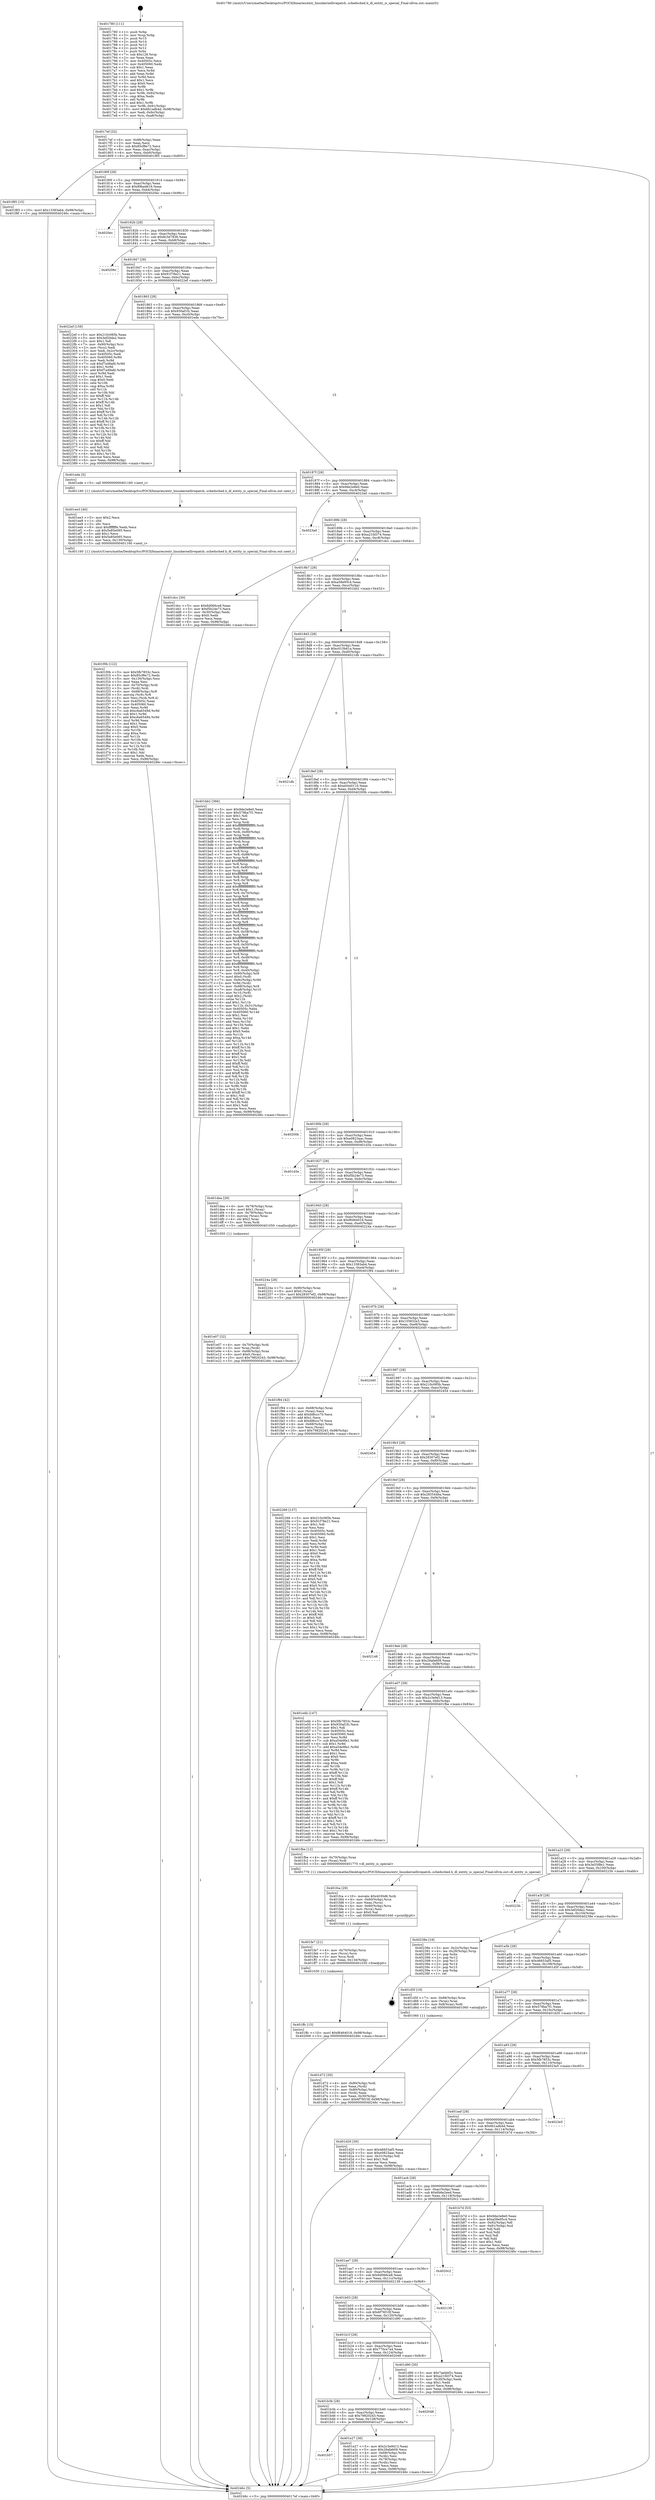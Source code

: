 digraph "0x401780" {
  label = "0x401780 (/mnt/c/Users/mathe/Desktop/tcc/POCII/binaries/extr_linuxkernellivepatch..schedsched.h_dl_entity_is_special_Final-ollvm.out::main(0))"
  labelloc = "t"
  node[shape=record]

  Entry [label="",width=0.3,height=0.3,shape=circle,fillcolor=black,style=filled]
  "0x4017ef" [label="{
     0x4017ef [32]\l
     | [instrs]\l
     &nbsp;&nbsp;0x4017ef \<+6\>: mov -0x98(%rbp),%eax\l
     &nbsp;&nbsp;0x4017f5 \<+2\>: mov %eax,%ecx\l
     &nbsp;&nbsp;0x4017f7 \<+6\>: sub $0x85cf8e72,%ecx\l
     &nbsp;&nbsp;0x4017fd \<+6\>: mov %eax,-0xac(%rbp)\l
     &nbsp;&nbsp;0x401803 \<+6\>: mov %ecx,-0xb0(%rbp)\l
     &nbsp;&nbsp;0x401809 \<+6\>: je 0000000000401f85 \<main+0x805\>\l
  }"]
  "0x401f85" [label="{
     0x401f85 [15]\l
     | [instrs]\l
     &nbsp;&nbsp;0x401f85 \<+10\>: movl $0x13383ab4,-0x98(%rbp)\l
     &nbsp;&nbsp;0x401f8f \<+5\>: jmp 000000000040246c \<main+0xcec\>\l
  }"]
  "0x40180f" [label="{
     0x40180f [28]\l
     | [instrs]\l
     &nbsp;&nbsp;0x40180f \<+5\>: jmp 0000000000401814 \<main+0x94\>\l
     &nbsp;&nbsp;0x401814 \<+6\>: mov -0xac(%rbp),%eax\l
     &nbsp;&nbsp;0x40181a \<+5\>: sub $0x89ba4616,%eax\l
     &nbsp;&nbsp;0x40181f \<+6\>: mov %eax,-0xb4(%rbp)\l
     &nbsp;&nbsp;0x401825 \<+6\>: je 00000000004020ec \<main+0x96c\>\l
  }"]
  Exit [label="",width=0.3,height=0.3,shape=circle,fillcolor=black,style=filled,peripheries=2]
  "0x4020ec" [label="{
     0x4020ec\l
  }", style=dashed]
  "0x40182b" [label="{
     0x40182b [28]\l
     | [instrs]\l
     &nbsp;&nbsp;0x40182b \<+5\>: jmp 0000000000401830 \<main+0xb0\>\l
     &nbsp;&nbsp;0x401830 \<+6\>: mov -0xac(%rbp),%eax\l
     &nbsp;&nbsp;0x401836 \<+5\>: sub $0x8c3d7836,%eax\l
     &nbsp;&nbsp;0x40183b \<+6\>: mov %eax,-0xb8(%rbp)\l
     &nbsp;&nbsp;0x401841 \<+6\>: je 000000000040206c \<main+0x8ec\>\l
  }"]
  "0x401ffc" [label="{
     0x401ffc [15]\l
     | [instrs]\l
     &nbsp;&nbsp;0x401ffc \<+10\>: movl $0xf6464018,-0x98(%rbp)\l
     &nbsp;&nbsp;0x402006 \<+5\>: jmp 000000000040246c \<main+0xcec\>\l
  }"]
  "0x40206c" [label="{
     0x40206c\l
  }", style=dashed]
  "0x401847" [label="{
     0x401847 [28]\l
     | [instrs]\l
     &nbsp;&nbsp;0x401847 \<+5\>: jmp 000000000040184c \<main+0xcc\>\l
     &nbsp;&nbsp;0x40184c \<+6\>: mov -0xac(%rbp),%eax\l
     &nbsp;&nbsp;0x401852 \<+5\>: sub $0x91f78e21,%eax\l
     &nbsp;&nbsp;0x401857 \<+6\>: mov %eax,-0xbc(%rbp)\l
     &nbsp;&nbsp;0x40185d \<+6\>: je 00000000004022ef \<main+0xb6f\>\l
  }"]
  "0x401fe7" [label="{
     0x401fe7 [21]\l
     | [instrs]\l
     &nbsp;&nbsp;0x401fe7 \<+4\>: mov -0x70(%rbp),%rcx\l
     &nbsp;&nbsp;0x401feb \<+3\>: mov (%rcx),%rcx\l
     &nbsp;&nbsp;0x401fee \<+3\>: mov %rcx,%rdi\l
     &nbsp;&nbsp;0x401ff1 \<+6\>: mov %eax,-0x134(%rbp)\l
     &nbsp;&nbsp;0x401ff7 \<+5\>: call 0000000000401030 \<free@plt\>\l
     | [calls]\l
     &nbsp;&nbsp;0x401030 \{1\} (unknown)\l
  }"]
  "0x4022ef" [label="{
     0x4022ef [159]\l
     | [instrs]\l
     &nbsp;&nbsp;0x4022ef \<+5\>: mov $0x210c085b,%eax\l
     &nbsp;&nbsp;0x4022f4 \<+5\>: mov $0x3ef20da2,%ecx\l
     &nbsp;&nbsp;0x4022f9 \<+2\>: mov $0x1,%dl\l
     &nbsp;&nbsp;0x4022fb \<+7\>: mov -0x90(%rbp),%rsi\l
     &nbsp;&nbsp;0x402302 \<+2\>: mov (%rsi),%edi\l
     &nbsp;&nbsp;0x402304 \<+3\>: mov %edi,-0x2c(%rbp)\l
     &nbsp;&nbsp;0x402307 \<+7\>: mov 0x40505c,%edi\l
     &nbsp;&nbsp;0x40230e \<+8\>: mov 0x405060,%r8d\l
     &nbsp;&nbsp;0x402316 \<+3\>: mov %edi,%r9d\l
     &nbsp;&nbsp;0x402319 \<+7\>: sub $0xf7a48afd,%r9d\l
     &nbsp;&nbsp;0x402320 \<+4\>: sub $0x1,%r9d\l
     &nbsp;&nbsp;0x402324 \<+7\>: add $0xf7a48afd,%r9d\l
     &nbsp;&nbsp;0x40232b \<+4\>: imul %r9d,%edi\l
     &nbsp;&nbsp;0x40232f \<+3\>: and $0x1,%edi\l
     &nbsp;&nbsp;0x402332 \<+3\>: cmp $0x0,%edi\l
     &nbsp;&nbsp;0x402335 \<+4\>: sete %r10b\l
     &nbsp;&nbsp;0x402339 \<+4\>: cmp $0xa,%r8d\l
     &nbsp;&nbsp;0x40233d \<+4\>: setl %r11b\l
     &nbsp;&nbsp;0x402341 \<+3\>: mov %r10b,%bl\l
     &nbsp;&nbsp;0x402344 \<+3\>: xor $0xff,%bl\l
     &nbsp;&nbsp;0x402347 \<+3\>: mov %r11b,%r14b\l
     &nbsp;&nbsp;0x40234a \<+4\>: xor $0xff,%r14b\l
     &nbsp;&nbsp;0x40234e \<+3\>: xor $0x1,%dl\l
     &nbsp;&nbsp;0x402351 \<+3\>: mov %bl,%r15b\l
     &nbsp;&nbsp;0x402354 \<+4\>: and $0xff,%r15b\l
     &nbsp;&nbsp;0x402358 \<+3\>: and %dl,%r10b\l
     &nbsp;&nbsp;0x40235b \<+3\>: mov %r14b,%r12b\l
     &nbsp;&nbsp;0x40235e \<+4\>: and $0xff,%r12b\l
     &nbsp;&nbsp;0x402362 \<+3\>: and %dl,%r11b\l
     &nbsp;&nbsp;0x402365 \<+3\>: or %r10b,%r15b\l
     &nbsp;&nbsp;0x402368 \<+3\>: or %r11b,%r12b\l
     &nbsp;&nbsp;0x40236b \<+3\>: xor %r12b,%r15b\l
     &nbsp;&nbsp;0x40236e \<+3\>: or %r14b,%bl\l
     &nbsp;&nbsp;0x402371 \<+3\>: xor $0xff,%bl\l
     &nbsp;&nbsp;0x402374 \<+3\>: or $0x1,%dl\l
     &nbsp;&nbsp;0x402377 \<+2\>: and %dl,%bl\l
     &nbsp;&nbsp;0x402379 \<+3\>: or %bl,%r15b\l
     &nbsp;&nbsp;0x40237c \<+4\>: test $0x1,%r15b\l
     &nbsp;&nbsp;0x402380 \<+3\>: cmovne %ecx,%eax\l
     &nbsp;&nbsp;0x402383 \<+6\>: mov %eax,-0x98(%rbp)\l
     &nbsp;&nbsp;0x402389 \<+5\>: jmp 000000000040246c \<main+0xcec\>\l
  }"]
  "0x401863" [label="{
     0x401863 [28]\l
     | [instrs]\l
     &nbsp;&nbsp;0x401863 \<+5\>: jmp 0000000000401868 \<main+0xe8\>\l
     &nbsp;&nbsp;0x401868 \<+6\>: mov -0xac(%rbp),%eax\l
     &nbsp;&nbsp;0x40186e \<+5\>: sub $0x930af1fc,%eax\l
     &nbsp;&nbsp;0x401873 \<+6\>: mov %eax,-0xc0(%rbp)\l
     &nbsp;&nbsp;0x401879 \<+6\>: je 0000000000401ede \<main+0x75e\>\l
  }"]
  "0x401fca" [label="{
     0x401fca [29]\l
     | [instrs]\l
     &nbsp;&nbsp;0x401fca \<+10\>: movabs $0x4030d6,%rdi\l
     &nbsp;&nbsp;0x401fd4 \<+4\>: mov -0x60(%rbp),%rcx\l
     &nbsp;&nbsp;0x401fd8 \<+2\>: mov %eax,(%rcx)\l
     &nbsp;&nbsp;0x401fda \<+4\>: mov -0x60(%rbp),%rcx\l
     &nbsp;&nbsp;0x401fde \<+2\>: mov (%rcx),%esi\l
     &nbsp;&nbsp;0x401fe0 \<+2\>: mov $0x0,%al\l
     &nbsp;&nbsp;0x401fe2 \<+5\>: call 0000000000401040 \<printf@plt\>\l
     | [calls]\l
     &nbsp;&nbsp;0x401040 \{1\} (unknown)\l
  }"]
  "0x401ede" [label="{
     0x401ede [5]\l
     | [instrs]\l
     &nbsp;&nbsp;0x401ede \<+5\>: call 0000000000401160 \<next_i\>\l
     | [calls]\l
     &nbsp;&nbsp;0x401160 \{1\} (/mnt/c/Users/mathe/Desktop/tcc/POCII/binaries/extr_linuxkernellivepatch..schedsched.h_dl_entity_is_special_Final-ollvm.out::next_i)\l
  }"]
  "0x40187f" [label="{
     0x40187f [28]\l
     | [instrs]\l
     &nbsp;&nbsp;0x40187f \<+5\>: jmp 0000000000401884 \<main+0x104\>\l
     &nbsp;&nbsp;0x401884 \<+6\>: mov -0xac(%rbp),%eax\l
     &nbsp;&nbsp;0x40188a \<+5\>: sub $0x9de2e8e0,%eax\l
     &nbsp;&nbsp;0x40188f \<+6\>: mov %eax,-0xc4(%rbp)\l
     &nbsp;&nbsp;0x401895 \<+6\>: je 00000000004023a0 \<main+0xc20\>\l
  }"]
  "0x401f0b" [label="{
     0x401f0b [122]\l
     | [instrs]\l
     &nbsp;&nbsp;0x401f0b \<+5\>: mov $0x5fb7853c,%ecx\l
     &nbsp;&nbsp;0x401f10 \<+5\>: mov $0x85cf8e72,%edx\l
     &nbsp;&nbsp;0x401f15 \<+6\>: mov -0x130(%rbp),%esi\l
     &nbsp;&nbsp;0x401f1b \<+3\>: imul %eax,%esi\l
     &nbsp;&nbsp;0x401f1e \<+4\>: mov -0x70(%rbp),%rdi\l
     &nbsp;&nbsp;0x401f22 \<+3\>: mov (%rdi),%rdi\l
     &nbsp;&nbsp;0x401f25 \<+4\>: mov -0x68(%rbp),%r8\l
     &nbsp;&nbsp;0x401f29 \<+3\>: movslq (%r8),%r8\l
     &nbsp;&nbsp;0x401f2c \<+4\>: mov %esi,(%rdi,%r8,4)\l
     &nbsp;&nbsp;0x401f30 \<+7\>: mov 0x40505c,%eax\l
     &nbsp;&nbsp;0x401f37 \<+7\>: mov 0x405060,%esi\l
     &nbsp;&nbsp;0x401f3e \<+3\>: mov %eax,%r9d\l
     &nbsp;&nbsp;0x401f41 \<+7\>: sub $0xc6a6549d,%r9d\l
     &nbsp;&nbsp;0x401f48 \<+4\>: sub $0x1,%r9d\l
     &nbsp;&nbsp;0x401f4c \<+7\>: add $0xc6a6549d,%r9d\l
     &nbsp;&nbsp;0x401f53 \<+4\>: imul %r9d,%eax\l
     &nbsp;&nbsp;0x401f57 \<+3\>: and $0x1,%eax\l
     &nbsp;&nbsp;0x401f5a \<+3\>: cmp $0x0,%eax\l
     &nbsp;&nbsp;0x401f5d \<+4\>: sete %r10b\l
     &nbsp;&nbsp;0x401f61 \<+3\>: cmp $0xa,%esi\l
     &nbsp;&nbsp;0x401f64 \<+4\>: setl %r11b\l
     &nbsp;&nbsp;0x401f68 \<+3\>: mov %r10b,%bl\l
     &nbsp;&nbsp;0x401f6b \<+3\>: and %r11b,%bl\l
     &nbsp;&nbsp;0x401f6e \<+3\>: xor %r11b,%r10b\l
     &nbsp;&nbsp;0x401f71 \<+3\>: or %r10b,%bl\l
     &nbsp;&nbsp;0x401f74 \<+3\>: test $0x1,%bl\l
     &nbsp;&nbsp;0x401f77 \<+3\>: cmovne %edx,%ecx\l
     &nbsp;&nbsp;0x401f7a \<+6\>: mov %ecx,-0x98(%rbp)\l
     &nbsp;&nbsp;0x401f80 \<+5\>: jmp 000000000040246c \<main+0xcec\>\l
  }"]
  "0x4023a0" [label="{
     0x4023a0\l
  }", style=dashed]
  "0x40189b" [label="{
     0x40189b [28]\l
     | [instrs]\l
     &nbsp;&nbsp;0x40189b \<+5\>: jmp 00000000004018a0 \<main+0x120\>\l
     &nbsp;&nbsp;0x4018a0 \<+6\>: mov -0xac(%rbp),%eax\l
     &nbsp;&nbsp;0x4018a6 \<+5\>: sub $0xa21fd374,%eax\l
     &nbsp;&nbsp;0x4018ab \<+6\>: mov %eax,-0xc8(%rbp)\l
     &nbsp;&nbsp;0x4018b1 \<+6\>: je 0000000000401dcc \<main+0x64c\>\l
  }"]
  "0x401ee3" [label="{
     0x401ee3 [40]\l
     | [instrs]\l
     &nbsp;&nbsp;0x401ee3 \<+5\>: mov $0x2,%ecx\l
     &nbsp;&nbsp;0x401ee8 \<+1\>: cltd\l
     &nbsp;&nbsp;0x401ee9 \<+2\>: idiv %ecx\l
     &nbsp;&nbsp;0x401eeb \<+6\>: imul $0xfffffffe,%edx,%ecx\l
     &nbsp;&nbsp;0x401ef1 \<+6\>: sub $0x5e85e095,%ecx\l
     &nbsp;&nbsp;0x401ef7 \<+3\>: add $0x1,%ecx\l
     &nbsp;&nbsp;0x401efa \<+6\>: add $0x5e85e095,%ecx\l
     &nbsp;&nbsp;0x401f00 \<+6\>: mov %ecx,-0x130(%rbp)\l
     &nbsp;&nbsp;0x401f06 \<+5\>: call 0000000000401160 \<next_i\>\l
     | [calls]\l
     &nbsp;&nbsp;0x401160 \{1\} (/mnt/c/Users/mathe/Desktop/tcc/POCII/binaries/extr_linuxkernellivepatch..schedsched.h_dl_entity_is_special_Final-ollvm.out::next_i)\l
  }"]
  "0x401dcc" [label="{
     0x401dcc [30]\l
     | [instrs]\l
     &nbsp;&nbsp;0x401dcc \<+5\>: mov $0x6d066ce8,%eax\l
     &nbsp;&nbsp;0x401dd1 \<+5\>: mov $0xf5b24e73,%ecx\l
     &nbsp;&nbsp;0x401dd6 \<+3\>: mov -0x30(%rbp),%edx\l
     &nbsp;&nbsp;0x401dd9 \<+3\>: cmp $0x0,%edx\l
     &nbsp;&nbsp;0x401ddc \<+3\>: cmove %ecx,%eax\l
     &nbsp;&nbsp;0x401ddf \<+6\>: mov %eax,-0x98(%rbp)\l
     &nbsp;&nbsp;0x401de5 \<+5\>: jmp 000000000040246c \<main+0xcec\>\l
  }"]
  "0x4018b7" [label="{
     0x4018b7 [28]\l
     | [instrs]\l
     &nbsp;&nbsp;0x4018b7 \<+5\>: jmp 00000000004018bc \<main+0x13c\>\l
     &nbsp;&nbsp;0x4018bc \<+6\>: mov -0xac(%rbp),%eax\l
     &nbsp;&nbsp;0x4018c2 \<+5\>: sub $0xa58e95c4,%eax\l
     &nbsp;&nbsp;0x4018c7 \<+6\>: mov %eax,-0xcc(%rbp)\l
     &nbsp;&nbsp;0x4018cd \<+6\>: je 0000000000401bb2 \<main+0x432\>\l
  }"]
  "0x401b57" [label="{
     0x401b57\l
  }", style=dashed]
  "0x401bb2" [label="{
     0x401bb2 [366]\l
     | [instrs]\l
     &nbsp;&nbsp;0x401bb2 \<+5\>: mov $0x9de2e8e0,%eax\l
     &nbsp;&nbsp;0x401bb7 \<+5\>: mov $0x578ba7f1,%ecx\l
     &nbsp;&nbsp;0x401bbc \<+2\>: mov $0x1,%dl\l
     &nbsp;&nbsp;0x401bbe \<+2\>: xor %esi,%esi\l
     &nbsp;&nbsp;0x401bc0 \<+3\>: mov %rsp,%rdi\l
     &nbsp;&nbsp;0x401bc3 \<+4\>: add $0xfffffffffffffff0,%rdi\l
     &nbsp;&nbsp;0x401bc7 \<+3\>: mov %rdi,%rsp\l
     &nbsp;&nbsp;0x401bca \<+7\>: mov %rdi,-0x90(%rbp)\l
     &nbsp;&nbsp;0x401bd1 \<+3\>: mov %rsp,%rdi\l
     &nbsp;&nbsp;0x401bd4 \<+4\>: add $0xfffffffffffffff0,%rdi\l
     &nbsp;&nbsp;0x401bd8 \<+3\>: mov %rdi,%rsp\l
     &nbsp;&nbsp;0x401bdb \<+3\>: mov %rsp,%r8\l
     &nbsp;&nbsp;0x401bde \<+4\>: add $0xfffffffffffffff0,%r8\l
     &nbsp;&nbsp;0x401be2 \<+3\>: mov %r8,%rsp\l
     &nbsp;&nbsp;0x401be5 \<+7\>: mov %r8,-0x88(%rbp)\l
     &nbsp;&nbsp;0x401bec \<+3\>: mov %rsp,%r8\l
     &nbsp;&nbsp;0x401bef \<+4\>: add $0xfffffffffffffff0,%r8\l
     &nbsp;&nbsp;0x401bf3 \<+3\>: mov %r8,%rsp\l
     &nbsp;&nbsp;0x401bf6 \<+4\>: mov %r8,-0x80(%rbp)\l
     &nbsp;&nbsp;0x401bfa \<+3\>: mov %rsp,%r8\l
     &nbsp;&nbsp;0x401bfd \<+4\>: add $0xfffffffffffffff0,%r8\l
     &nbsp;&nbsp;0x401c01 \<+3\>: mov %r8,%rsp\l
     &nbsp;&nbsp;0x401c04 \<+4\>: mov %r8,-0x78(%rbp)\l
     &nbsp;&nbsp;0x401c08 \<+3\>: mov %rsp,%r8\l
     &nbsp;&nbsp;0x401c0b \<+4\>: add $0xfffffffffffffff0,%r8\l
     &nbsp;&nbsp;0x401c0f \<+3\>: mov %r8,%rsp\l
     &nbsp;&nbsp;0x401c12 \<+4\>: mov %r8,-0x70(%rbp)\l
     &nbsp;&nbsp;0x401c16 \<+3\>: mov %rsp,%r8\l
     &nbsp;&nbsp;0x401c19 \<+4\>: add $0xfffffffffffffff0,%r8\l
     &nbsp;&nbsp;0x401c1d \<+3\>: mov %r8,%rsp\l
     &nbsp;&nbsp;0x401c20 \<+4\>: mov %r8,-0x68(%rbp)\l
     &nbsp;&nbsp;0x401c24 \<+3\>: mov %rsp,%r8\l
     &nbsp;&nbsp;0x401c27 \<+4\>: add $0xfffffffffffffff0,%r8\l
     &nbsp;&nbsp;0x401c2b \<+3\>: mov %r8,%rsp\l
     &nbsp;&nbsp;0x401c2e \<+4\>: mov %r8,-0x60(%rbp)\l
     &nbsp;&nbsp;0x401c32 \<+3\>: mov %rsp,%r8\l
     &nbsp;&nbsp;0x401c35 \<+4\>: add $0xfffffffffffffff0,%r8\l
     &nbsp;&nbsp;0x401c39 \<+3\>: mov %r8,%rsp\l
     &nbsp;&nbsp;0x401c3c \<+4\>: mov %r8,-0x58(%rbp)\l
     &nbsp;&nbsp;0x401c40 \<+3\>: mov %rsp,%r8\l
     &nbsp;&nbsp;0x401c43 \<+4\>: add $0xfffffffffffffff0,%r8\l
     &nbsp;&nbsp;0x401c47 \<+3\>: mov %r8,%rsp\l
     &nbsp;&nbsp;0x401c4a \<+4\>: mov %r8,-0x50(%rbp)\l
     &nbsp;&nbsp;0x401c4e \<+3\>: mov %rsp,%r8\l
     &nbsp;&nbsp;0x401c51 \<+4\>: add $0xfffffffffffffff0,%r8\l
     &nbsp;&nbsp;0x401c55 \<+3\>: mov %r8,%rsp\l
     &nbsp;&nbsp;0x401c58 \<+4\>: mov %r8,-0x48(%rbp)\l
     &nbsp;&nbsp;0x401c5c \<+3\>: mov %rsp,%r8\l
     &nbsp;&nbsp;0x401c5f \<+4\>: add $0xfffffffffffffff0,%r8\l
     &nbsp;&nbsp;0x401c63 \<+3\>: mov %r8,%rsp\l
     &nbsp;&nbsp;0x401c66 \<+4\>: mov %r8,-0x40(%rbp)\l
     &nbsp;&nbsp;0x401c6a \<+7\>: mov -0x90(%rbp),%r8\l
     &nbsp;&nbsp;0x401c71 \<+7\>: movl $0x0,(%r8)\l
     &nbsp;&nbsp;0x401c78 \<+7\>: mov -0x9c(%rbp),%r9d\l
     &nbsp;&nbsp;0x401c7f \<+3\>: mov %r9d,(%rdi)\l
     &nbsp;&nbsp;0x401c82 \<+7\>: mov -0x88(%rbp),%r8\l
     &nbsp;&nbsp;0x401c89 \<+7\>: mov -0xa8(%rbp),%r10\l
     &nbsp;&nbsp;0x401c90 \<+3\>: mov %r10,(%r8)\l
     &nbsp;&nbsp;0x401c93 \<+3\>: cmpl $0x2,(%rdi)\l
     &nbsp;&nbsp;0x401c96 \<+4\>: setne %r11b\l
     &nbsp;&nbsp;0x401c9a \<+4\>: and $0x1,%r11b\l
     &nbsp;&nbsp;0x401c9e \<+4\>: mov %r11b,-0x31(%rbp)\l
     &nbsp;&nbsp;0x401ca2 \<+7\>: mov 0x40505c,%ebx\l
     &nbsp;&nbsp;0x401ca9 \<+8\>: mov 0x405060,%r14d\l
     &nbsp;&nbsp;0x401cb1 \<+3\>: sub $0x1,%esi\l
     &nbsp;&nbsp;0x401cb4 \<+3\>: mov %ebx,%r15d\l
     &nbsp;&nbsp;0x401cb7 \<+3\>: add %esi,%r15d\l
     &nbsp;&nbsp;0x401cba \<+4\>: imul %r15d,%ebx\l
     &nbsp;&nbsp;0x401cbe \<+3\>: and $0x1,%ebx\l
     &nbsp;&nbsp;0x401cc1 \<+3\>: cmp $0x0,%ebx\l
     &nbsp;&nbsp;0x401cc4 \<+4\>: sete %r11b\l
     &nbsp;&nbsp;0x401cc8 \<+4\>: cmp $0xa,%r14d\l
     &nbsp;&nbsp;0x401ccc \<+4\>: setl %r12b\l
     &nbsp;&nbsp;0x401cd0 \<+3\>: mov %r11b,%r13b\l
     &nbsp;&nbsp;0x401cd3 \<+4\>: xor $0xff,%r13b\l
     &nbsp;&nbsp;0x401cd7 \<+3\>: mov %r12b,%sil\l
     &nbsp;&nbsp;0x401cda \<+4\>: xor $0xff,%sil\l
     &nbsp;&nbsp;0x401cde \<+3\>: xor $0x1,%dl\l
     &nbsp;&nbsp;0x401ce1 \<+3\>: mov %r13b,%dil\l
     &nbsp;&nbsp;0x401ce4 \<+4\>: and $0xff,%dil\l
     &nbsp;&nbsp;0x401ce8 \<+3\>: and %dl,%r11b\l
     &nbsp;&nbsp;0x401ceb \<+3\>: mov %sil,%r8b\l
     &nbsp;&nbsp;0x401cee \<+4\>: and $0xff,%r8b\l
     &nbsp;&nbsp;0x401cf2 \<+3\>: and %dl,%r12b\l
     &nbsp;&nbsp;0x401cf5 \<+3\>: or %r11b,%dil\l
     &nbsp;&nbsp;0x401cf8 \<+3\>: or %r12b,%r8b\l
     &nbsp;&nbsp;0x401cfb \<+3\>: xor %r8b,%dil\l
     &nbsp;&nbsp;0x401cfe \<+3\>: or %sil,%r13b\l
     &nbsp;&nbsp;0x401d01 \<+4\>: xor $0xff,%r13b\l
     &nbsp;&nbsp;0x401d05 \<+3\>: or $0x1,%dl\l
     &nbsp;&nbsp;0x401d08 \<+3\>: and %dl,%r13b\l
     &nbsp;&nbsp;0x401d0b \<+3\>: or %r13b,%dil\l
     &nbsp;&nbsp;0x401d0e \<+4\>: test $0x1,%dil\l
     &nbsp;&nbsp;0x401d12 \<+3\>: cmovne %ecx,%eax\l
     &nbsp;&nbsp;0x401d15 \<+6\>: mov %eax,-0x98(%rbp)\l
     &nbsp;&nbsp;0x401d1b \<+5\>: jmp 000000000040246c \<main+0xcec\>\l
  }"]
  "0x4018d3" [label="{
     0x4018d3 [28]\l
     | [instrs]\l
     &nbsp;&nbsp;0x4018d3 \<+5\>: jmp 00000000004018d8 \<main+0x158\>\l
     &nbsp;&nbsp;0x4018d8 \<+6\>: mov -0xac(%rbp),%eax\l
     &nbsp;&nbsp;0x4018de \<+5\>: sub $0xc015b61a,%eax\l
     &nbsp;&nbsp;0x4018e3 \<+6\>: mov %eax,-0xd0(%rbp)\l
     &nbsp;&nbsp;0x4018e9 \<+6\>: je 00000000004021db \<main+0xa5b\>\l
  }"]
  "0x401e27" [label="{
     0x401e27 [36]\l
     | [instrs]\l
     &nbsp;&nbsp;0x401e27 \<+5\>: mov $0x2c3e9d13,%eax\l
     &nbsp;&nbsp;0x401e2c \<+5\>: mov $0x29afa609,%ecx\l
     &nbsp;&nbsp;0x401e31 \<+4\>: mov -0x68(%rbp),%rdx\l
     &nbsp;&nbsp;0x401e35 \<+2\>: mov (%rdx),%esi\l
     &nbsp;&nbsp;0x401e37 \<+4\>: mov -0x78(%rbp),%rdx\l
     &nbsp;&nbsp;0x401e3b \<+2\>: cmp (%rdx),%esi\l
     &nbsp;&nbsp;0x401e3d \<+3\>: cmovl %ecx,%eax\l
     &nbsp;&nbsp;0x401e40 \<+6\>: mov %eax,-0x98(%rbp)\l
     &nbsp;&nbsp;0x401e46 \<+5\>: jmp 000000000040246c \<main+0xcec\>\l
  }"]
  "0x4021db" [label="{
     0x4021db\l
  }", style=dashed]
  "0x4018ef" [label="{
     0x4018ef [28]\l
     | [instrs]\l
     &nbsp;&nbsp;0x4018ef \<+5\>: jmp 00000000004018f4 \<main+0x174\>\l
     &nbsp;&nbsp;0x4018f4 \<+6\>: mov -0xac(%rbp),%eax\l
     &nbsp;&nbsp;0x4018fa \<+5\>: sub $0xe0440110,%eax\l
     &nbsp;&nbsp;0x4018ff \<+6\>: mov %eax,-0xd4(%rbp)\l
     &nbsp;&nbsp;0x401905 \<+6\>: je 000000000040200b \<main+0x88b\>\l
  }"]
  "0x401b3b" [label="{
     0x401b3b [28]\l
     | [instrs]\l
     &nbsp;&nbsp;0x401b3b \<+5\>: jmp 0000000000401b40 \<main+0x3c0\>\l
     &nbsp;&nbsp;0x401b40 \<+6\>: mov -0xac(%rbp),%eax\l
     &nbsp;&nbsp;0x401b46 \<+5\>: sub $0x79820243,%eax\l
     &nbsp;&nbsp;0x401b4b \<+6\>: mov %eax,-0x128(%rbp)\l
     &nbsp;&nbsp;0x401b51 \<+6\>: je 0000000000401e27 \<main+0x6a7\>\l
  }"]
  "0x40200b" [label="{
     0x40200b\l
  }", style=dashed]
  "0x40190b" [label="{
     0x40190b [28]\l
     | [instrs]\l
     &nbsp;&nbsp;0x40190b \<+5\>: jmp 0000000000401910 \<main+0x190\>\l
     &nbsp;&nbsp;0x401910 \<+6\>: mov -0xac(%rbp),%eax\l
     &nbsp;&nbsp;0x401916 \<+5\>: sub $0xe0823aac,%eax\l
     &nbsp;&nbsp;0x40191b \<+6\>: mov %eax,-0xd8(%rbp)\l
     &nbsp;&nbsp;0x401921 \<+6\>: je 0000000000401d3e \<main+0x5be\>\l
  }"]
  "0x402048" [label="{
     0x402048\l
  }", style=dashed]
  "0x401d3e" [label="{
     0x401d3e\l
  }", style=dashed]
  "0x401927" [label="{
     0x401927 [28]\l
     | [instrs]\l
     &nbsp;&nbsp;0x401927 \<+5\>: jmp 000000000040192c \<main+0x1ac\>\l
     &nbsp;&nbsp;0x40192c \<+6\>: mov -0xac(%rbp),%eax\l
     &nbsp;&nbsp;0x401932 \<+5\>: sub $0xf5b24e73,%eax\l
     &nbsp;&nbsp;0x401937 \<+6\>: mov %eax,-0xdc(%rbp)\l
     &nbsp;&nbsp;0x40193d \<+6\>: je 0000000000401dea \<main+0x66a\>\l
  }"]
  "0x401e07" [label="{
     0x401e07 [32]\l
     | [instrs]\l
     &nbsp;&nbsp;0x401e07 \<+4\>: mov -0x70(%rbp),%rdi\l
     &nbsp;&nbsp;0x401e0b \<+3\>: mov %rax,(%rdi)\l
     &nbsp;&nbsp;0x401e0e \<+4\>: mov -0x68(%rbp),%rax\l
     &nbsp;&nbsp;0x401e12 \<+6\>: movl $0x0,(%rax)\l
     &nbsp;&nbsp;0x401e18 \<+10\>: movl $0x79820243,-0x98(%rbp)\l
     &nbsp;&nbsp;0x401e22 \<+5\>: jmp 000000000040246c \<main+0xcec\>\l
  }"]
  "0x401dea" [label="{
     0x401dea [29]\l
     | [instrs]\l
     &nbsp;&nbsp;0x401dea \<+4\>: mov -0x78(%rbp),%rax\l
     &nbsp;&nbsp;0x401dee \<+6\>: movl $0x1,(%rax)\l
     &nbsp;&nbsp;0x401df4 \<+4\>: mov -0x78(%rbp),%rax\l
     &nbsp;&nbsp;0x401df8 \<+3\>: movslq (%rax),%rax\l
     &nbsp;&nbsp;0x401dfb \<+4\>: shl $0x2,%rax\l
     &nbsp;&nbsp;0x401dff \<+3\>: mov %rax,%rdi\l
     &nbsp;&nbsp;0x401e02 \<+5\>: call 0000000000401050 \<malloc@plt\>\l
     | [calls]\l
     &nbsp;&nbsp;0x401050 \{1\} (unknown)\l
  }"]
  "0x401943" [label="{
     0x401943 [28]\l
     | [instrs]\l
     &nbsp;&nbsp;0x401943 \<+5\>: jmp 0000000000401948 \<main+0x1c8\>\l
     &nbsp;&nbsp;0x401948 \<+6\>: mov -0xac(%rbp),%eax\l
     &nbsp;&nbsp;0x40194e \<+5\>: sub $0xf6464018,%eax\l
     &nbsp;&nbsp;0x401953 \<+6\>: mov %eax,-0xe0(%rbp)\l
     &nbsp;&nbsp;0x401959 \<+6\>: je 000000000040224a \<main+0xaca\>\l
  }"]
  "0x401b1f" [label="{
     0x401b1f [28]\l
     | [instrs]\l
     &nbsp;&nbsp;0x401b1f \<+5\>: jmp 0000000000401b24 \<main+0x3a4\>\l
     &nbsp;&nbsp;0x401b24 \<+6\>: mov -0xac(%rbp),%eax\l
     &nbsp;&nbsp;0x401b2a \<+5\>: sub $0x770ce7a4,%eax\l
     &nbsp;&nbsp;0x401b2f \<+6\>: mov %eax,-0x124(%rbp)\l
     &nbsp;&nbsp;0x401b35 \<+6\>: je 0000000000402048 \<main+0x8c8\>\l
  }"]
  "0x40224a" [label="{
     0x40224a [28]\l
     | [instrs]\l
     &nbsp;&nbsp;0x40224a \<+7\>: mov -0x90(%rbp),%rax\l
     &nbsp;&nbsp;0x402251 \<+6\>: movl $0x0,(%rax)\l
     &nbsp;&nbsp;0x402257 \<+10\>: movl $0x28307ef2,-0x98(%rbp)\l
     &nbsp;&nbsp;0x402261 \<+5\>: jmp 000000000040246c \<main+0xcec\>\l
  }"]
  "0x40195f" [label="{
     0x40195f [28]\l
     | [instrs]\l
     &nbsp;&nbsp;0x40195f \<+5\>: jmp 0000000000401964 \<main+0x1e4\>\l
     &nbsp;&nbsp;0x401964 \<+6\>: mov -0xac(%rbp),%eax\l
     &nbsp;&nbsp;0x40196a \<+5\>: sub $0x13383ab4,%eax\l
     &nbsp;&nbsp;0x40196f \<+6\>: mov %eax,-0xe4(%rbp)\l
     &nbsp;&nbsp;0x401975 \<+6\>: je 0000000000401f94 \<main+0x814\>\l
  }"]
  "0x401d90" [label="{
     0x401d90 [30]\l
     | [instrs]\l
     &nbsp;&nbsp;0x401d90 \<+5\>: mov $0x7aebbf2c,%eax\l
     &nbsp;&nbsp;0x401d95 \<+5\>: mov $0xa21fd374,%ecx\l
     &nbsp;&nbsp;0x401d9a \<+3\>: mov -0x30(%rbp),%edx\l
     &nbsp;&nbsp;0x401d9d \<+3\>: cmp $0x1,%edx\l
     &nbsp;&nbsp;0x401da0 \<+3\>: cmovl %ecx,%eax\l
     &nbsp;&nbsp;0x401da3 \<+6\>: mov %eax,-0x98(%rbp)\l
     &nbsp;&nbsp;0x401da9 \<+5\>: jmp 000000000040246c \<main+0xcec\>\l
  }"]
  "0x401f94" [label="{
     0x401f94 [42]\l
     | [instrs]\l
     &nbsp;&nbsp;0x401f94 \<+4\>: mov -0x68(%rbp),%rax\l
     &nbsp;&nbsp;0x401f98 \<+2\>: mov (%rax),%ecx\l
     &nbsp;&nbsp;0x401f9a \<+6\>: add $0xfd8ccc70,%ecx\l
     &nbsp;&nbsp;0x401fa0 \<+3\>: add $0x1,%ecx\l
     &nbsp;&nbsp;0x401fa3 \<+6\>: sub $0xfd8ccc70,%ecx\l
     &nbsp;&nbsp;0x401fa9 \<+4\>: mov -0x68(%rbp),%rax\l
     &nbsp;&nbsp;0x401fad \<+2\>: mov %ecx,(%rax)\l
     &nbsp;&nbsp;0x401faf \<+10\>: movl $0x79820243,-0x98(%rbp)\l
     &nbsp;&nbsp;0x401fb9 \<+5\>: jmp 000000000040246c \<main+0xcec\>\l
  }"]
  "0x40197b" [label="{
     0x40197b [28]\l
     | [instrs]\l
     &nbsp;&nbsp;0x40197b \<+5\>: jmp 0000000000401980 \<main+0x200\>\l
     &nbsp;&nbsp;0x401980 \<+6\>: mov -0xac(%rbp),%eax\l
     &nbsp;&nbsp;0x401986 \<+5\>: sub $0x155832e3,%eax\l
     &nbsp;&nbsp;0x40198b \<+6\>: mov %eax,-0xe8(%rbp)\l
     &nbsp;&nbsp;0x401991 \<+6\>: je 0000000000402440 \<main+0xcc0\>\l
  }"]
  "0x401b03" [label="{
     0x401b03 [28]\l
     | [instrs]\l
     &nbsp;&nbsp;0x401b03 \<+5\>: jmp 0000000000401b08 \<main+0x388\>\l
     &nbsp;&nbsp;0x401b08 \<+6\>: mov -0xac(%rbp),%eax\l
     &nbsp;&nbsp;0x401b0e \<+5\>: sub $0x6f76f10f,%eax\l
     &nbsp;&nbsp;0x401b13 \<+6\>: mov %eax,-0x120(%rbp)\l
     &nbsp;&nbsp;0x401b19 \<+6\>: je 0000000000401d90 \<main+0x610\>\l
  }"]
  "0x402440" [label="{
     0x402440\l
  }", style=dashed]
  "0x401997" [label="{
     0x401997 [28]\l
     | [instrs]\l
     &nbsp;&nbsp;0x401997 \<+5\>: jmp 000000000040199c \<main+0x21c\>\l
     &nbsp;&nbsp;0x40199c \<+6\>: mov -0xac(%rbp),%eax\l
     &nbsp;&nbsp;0x4019a2 \<+5\>: sub $0x210c085b,%eax\l
     &nbsp;&nbsp;0x4019a7 \<+6\>: mov %eax,-0xec(%rbp)\l
     &nbsp;&nbsp;0x4019ad \<+6\>: je 0000000000402454 \<main+0xcd4\>\l
  }"]
  "0x402139" [label="{
     0x402139\l
  }", style=dashed]
  "0x402454" [label="{
     0x402454\l
  }", style=dashed]
  "0x4019b3" [label="{
     0x4019b3 [28]\l
     | [instrs]\l
     &nbsp;&nbsp;0x4019b3 \<+5\>: jmp 00000000004019b8 \<main+0x238\>\l
     &nbsp;&nbsp;0x4019b8 \<+6\>: mov -0xac(%rbp),%eax\l
     &nbsp;&nbsp;0x4019be \<+5\>: sub $0x28307ef2,%eax\l
     &nbsp;&nbsp;0x4019c3 \<+6\>: mov %eax,-0xf0(%rbp)\l
     &nbsp;&nbsp;0x4019c9 \<+6\>: je 0000000000402266 \<main+0xae6\>\l
  }"]
  "0x401ae7" [label="{
     0x401ae7 [28]\l
     | [instrs]\l
     &nbsp;&nbsp;0x401ae7 \<+5\>: jmp 0000000000401aec \<main+0x36c\>\l
     &nbsp;&nbsp;0x401aec \<+6\>: mov -0xac(%rbp),%eax\l
     &nbsp;&nbsp;0x401af2 \<+5\>: sub $0x6d066ce8,%eax\l
     &nbsp;&nbsp;0x401af7 \<+6\>: mov %eax,-0x11c(%rbp)\l
     &nbsp;&nbsp;0x401afd \<+6\>: je 0000000000402139 \<main+0x9b9\>\l
  }"]
  "0x402266" [label="{
     0x402266 [137]\l
     | [instrs]\l
     &nbsp;&nbsp;0x402266 \<+5\>: mov $0x210c085b,%eax\l
     &nbsp;&nbsp;0x40226b \<+5\>: mov $0x91f78e21,%ecx\l
     &nbsp;&nbsp;0x402270 \<+2\>: mov $0x1,%dl\l
     &nbsp;&nbsp;0x402272 \<+2\>: xor %esi,%esi\l
     &nbsp;&nbsp;0x402274 \<+7\>: mov 0x40505c,%edi\l
     &nbsp;&nbsp;0x40227b \<+8\>: mov 0x405060,%r8d\l
     &nbsp;&nbsp;0x402283 \<+3\>: sub $0x1,%esi\l
     &nbsp;&nbsp;0x402286 \<+3\>: mov %edi,%r9d\l
     &nbsp;&nbsp;0x402289 \<+3\>: add %esi,%r9d\l
     &nbsp;&nbsp;0x40228c \<+4\>: imul %r9d,%edi\l
     &nbsp;&nbsp;0x402290 \<+3\>: and $0x1,%edi\l
     &nbsp;&nbsp;0x402293 \<+3\>: cmp $0x0,%edi\l
     &nbsp;&nbsp;0x402296 \<+4\>: sete %r10b\l
     &nbsp;&nbsp;0x40229a \<+4\>: cmp $0xa,%r8d\l
     &nbsp;&nbsp;0x40229e \<+4\>: setl %r11b\l
     &nbsp;&nbsp;0x4022a2 \<+3\>: mov %r10b,%bl\l
     &nbsp;&nbsp;0x4022a5 \<+3\>: xor $0xff,%bl\l
     &nbsp;&nbsp;0x4022a8 \<+3\>: mov %r11b,%r14b\l
     &nbsp;&nbsp;0x4022ab \<+4\>: xor $0xff,%r14b\l
     &nbsp;&nbsp;0x4022af \<+3\>: xor $0x0,%dl\l
     &nbsp;&nbsp;0x4022b2 \<+3\>: mov %bl,%r15b\l
     &nbsp;&nbsp;0x4022b5 \<+4\>: and $0x0,%r15b\l
     &nbsp;&nbsp;0x4022b9 \<+3\>: and %dl,%r10b\l
     &nbsp;&nbsp;0x4022bc \<+3\>: mov %r14b,%r12b\l
     &nbsp;&nbsp;0x4022bf \<+4\>: and $0x0,%r12b\l
     &nbsp;&nbsp;0x4022c3 \<+3\>: and %dl,%r11b\l
     &nbsp;&nbsp;0x4022c6 \<+3\>: or %r10b,%r15b\l
     &nbsp;&nbsp;0x4022c9 \<+3\>: or %r11b,%r12b\l
     &nbsp;&nbsp;0x4022cc \<+3\>: xor %r12b,%r15b\l
     &nbsp;&nbsp;0x4022cf \<+3\>: or %r14b,%bl\l
     &nbsp;&nbsp;0x4022d2 \<+3\>: xor $0xff,%bl\l
     &nbsp;&nbsp;0x4022d5 \<+3\>: or $0x0,%dl\l
     &nbsp;&nbsp;0x4022d8 \<+2\>: and %dl,%bl\l
     &nbsp;&nbsp;0x4022da \<+3\>: or %bl,%r15b\l
     &nbsp;&nbsp;0x4022dd \<+4\>: test $0x1,%r15b\l
     &nbsp;&nbsp;0x4022e1 \<+3\>: cmovne %ecx,%eax\l
     &nbsp;&nbsp;0x4022e4 \<+6\>: mov %eax,-0x98(%rbp)\l
     &nbsp;&nbsp;0x4022ea \<+5\>: jmp 000000000040246c \<main+0xcec\>\l
  }"]
  "0x4019cf" [label="{
     0x4019cf [28]\l
     | [instrs]\l
     &nbsp;&nbsp;0x4019cf \<+5\>: jmp 00000000004019d4 \<main+0x254\>\l
     &nbsp;&nbsp;0x4019d4 \<+6\>: mov -0xac(%rbp),%eax\l
     &nbsp;&nbsp;0x4019da \<+5\>: sub $0x283544ba,%eax\l
     &nbsp;&nbsp;0x4019df \<+6\>: mov %eax,-0xf4(%rbp)\l
     &nbsp;&nbsp;0x4019e5 \<+6\>: je 0000000000402148 \<main+0x9c8\>\l
  }"]
  "0x4020c2" [label="{
     0x4020c2\l
  }", style=dashed]
  "0x402148" [label="{
     0x402148\l
  }", style=dashed]
  "0x4019eb" [label="{
     0x4019eb [28]\l
     | [instrs]\l
     &nbsp;&nbsp;0x4019eb \<+5\>: jmp 00000000004019f0 \<main+0x270\>\l
     &nbsp;&nbsp;0x4019f0 \<+6\>: mov -0xac(%rbp),%eax\l
     &nbsp;&nbsp;0x4019f6 \<+5\>: sub $0x29afa609,%eax\l
     &nbsp;&nbsp;0x4019fb \<+6\>: mov %eax,-0xf8(%rbp)\l
     &nbsp;&nbsp;0x401a01 \<+6\>: je 0000000000401e4b \<main+0x6cb\>\l
  }"]
  "0x401d72" [label="{
     0x401d72 [30]\l
     | [instrs]\l
     &nbsp;&nbsp;0x401d72 \<+4\>: mov -0x80(%rbp),%rdi\l
     &nbsp;&nbsp;0x401d76 \<+2\>: mov %eax,(%rdi)\l
     &nbsp;&nbsp;0x401d78 \<+4\>: mov -0x80(%rbp),%rdi\l
     &nbsp;&nbsp;0x401d7c \<+2\>: mov (%rdi),%eax\l
     &nbsp;&nbsp;0x401d7e \<+3\>: mov %eax,-0x30(%rbp)\l
     &nbsp;&nbsp;0x401d81 \<+10\>: movl $0x6f76f10f,-0x98(%rbp)\l
     &nbsp;&nbsp;0x401d8b \<+5\>: jmp 000000000040246c \<main+0xcec\>\l
  }"]
  "0x401e4b" [label="{
     0x401e4b [147]\l
     | [instrs]\l
     &nbsp;&nbsp;0x401e4b \<+5\>: mov $0x5fb7853c,%eax\l
     &nbsp;&nbsp;0x401e50 \<+5\>: mov $0x930af1fc,%ecx\l
     &nbsp;&nbsp;0x401e55 \<+2\>: mov $0x1,%dl\l
     &nbsp;&nbsp;0x401e57 \<+7\>: mov 0x40505c,%esi\l
     &nbsp;&nbsp;0x401e5e \<+7\>: mov 0x405060,%edi\l
     &nbsp;&nbsp;0x401e65 \<+3\>: mov %esi,%r8d\l
     &nbsp;&nbsp;0x401e68 \<+7\>: sub $0xa54e9fa1,%r8d\l
     &nbsp;&nbsp;0x401e6f \<+4\>: sub $0x1,%r8d\l
     &nbsp;&nbsp;0x401e73 \<+7\>: add $0xa54e9fa1,%r8d\l
     &nbsp;&nbsp;0x401e7a \<+4\>: imul %r8d,%esi\l
     &nbsp;&nbsp;0x401e7e \<+3\>: and $0x1,%esi\l
     &nbsp;&nbsp;0x401e81 \<+3\>: cmp $0x0,%esi\l
     &nbsp;&nbsp;0x401e84 \<+4\>: sete %r9b\l
     &nbsp;&nbsp;0x401e88 \<+3\>: cmp $0xa,%edi\l
     &nbsp;&nbsp;0x401e8b \<+4\>: setl %r10b\l
     &nbsp;&nbsp;0x401e8f \<+3\>: mov %r9b,%r11b\l
     &nbsp;&nbsp;0x401e92 \<+4\>: xor $0xff,%r11b\l
     &nbsp;&nbsp;0x401e96 \<+3\>: mov %r10b,%bl\l
     &nbsp;&nbsp;0x401e99 \<+3\>: xor $0xff,%bl\l
     &nbsp;&nbsp;0x401e9c \<+3\>: xor $0x1,%dl\l
     &nbsp;&nbsp;0x401e9f \<+3\>: mov %r11b,%r14b\l
     &nbsp;&nbsp;0x401ea2 \<+4\>: and $0xff,%r14b\l
     &nbsp;&nbsp;0x401ea6 \<+3\>: and %dl,%r9b\l
     &nbsp;&nbsp;0x401ea9 \<+3\>: mov %bl,%r15b\l
     &nbsp;&nbsp;0x401eac \<+4\>: and $0xff,%r15b\l
     &nbsp;&nbsp;0x401eb0 \<+3\>: and %dl,%r10b\l
     &nbsp;&nbsp;0x401eb3 \<+3\>: or %r9b,%r14b\l
     &nbsp;&nbsp;0x401eb6 \<+3\>: or %r10b,%r15b\l
     &nbsp;&nbsp;0x401eb9 \<+3\>: xor %r15b,%r14b\l
     &nbsp;&nbsp;0x401ebc \<+3\>: or %bl,%r11b\l
     &nbsp;&nbsp;0x401ebf \<+4\>: xor $0xff,%r11b\l
     &nbsp;&nbsp;0x401ec3 \<+3\>: or $0x1,%dl\l
     &nbsp;&nbsp;0x401ec6 \<+3\>: and %dl,%r11b\l
     &nbsp;&nbsp;0x401ec9 \<+3\>: or %r11b,%r14b\l
     &nbsp;&nbsp;0x401ecc \<+4\>: test $0x1,%r14b\l
     &nbsp;&nbsp;0x401ed0 \<+3\>: cmovne %ecx,%eax\l
     &nbsp;&nbsp;0x401ed3 \<+6\>: mov %eax,-0x98(%rbp)\l
     &nbsp;&nbsp;0x401ed9 \<+5\>: jmp 000000000040246c \<main+0xcec\>\l
  }"]
  "0x401a07" [label="{
     0x401a07 [28]\l
     | [instrs]\l
     &nbsp;&nbsp;0x401a07 \<+5\>: jmp 0000000000401a0c \<main+0x28c\>\l
     &nbsp;&nbsp;0x401a0c \<+6\>: mov -0xac(%rbp),%eax\l
     &nbsp;&nbsp;0x401a12 \<+5\>: sub $0x2c3e9d13,%eax\l
     &nbsp;&nbsp;0x401a17 \<+6\>: mov %eax,-0xfc(%rbp)\l
     &nbsp;&nbsp;0x401a1d \<+6\>: je 0000000000401fbe \<main+0x83e\>\l
  }"]
  "0x401780" [label="{
     0x401780 [111]\l
     | [instrs]\l
     &nbsp;&nbsp;0x401780 \<+1\>: push %rbp\l
     &nbsp;&nbsp;0x401781 \<+3\>: mov %rsp,%rbp\l
     &nbsp;&nbsp;0x401784 \<+2\>: push %r15\l
     &nbsp;&nbsp;0x401786 \<+2\>: push %r14\l
     &nbsp;&nbsp;0x401788 \<+2\>: push %r13\l
     &nbsp;&nbsp;0x40178a \<+2\>: push %r12\l
     &nbsp;&nbsp;0x40178c \<+1\>: push %rbx\l
     &nbsp;&nbsp;0x40178d \<+7\>: sub $0x128,%rsp\l
     &nbsp;&nbsp;0x401794 \<+2\>: xor %eax,%eax\l
     &nbsp;&nbsp;0x401796 \<+7\>: mov 0x40505c,%ecx\l
     &nbsp;&nbsp;0x40179d \<+7\>: mov 0x405060,%edx\l
     &nbsp;&nbsp;0x4017a4 \<+3\>: sub $0x1,%eax\l
     &nbsp;&nbsp;0x4017a7 \<+3\>: mov %ecx,%r8d\l
     &nbsp;&nbsp;0x4017aa \<+3\>: add %eax,%r8d\l
     &nbsp;&nbsp;0x4017ad \<+4\>: imul %r8d,%ecx\l
     &nbsp;&nbsp;0x4017b1 \<+3\>: and $0x1,%ecx\l
     &nbsp;&nbsp;0x4017b4 \<+3\>: cmp $0x0,%ecx\l
     &nbsp;&nbsp;0x4017b7 \<+4\>: sete %r9b\l
     &nbsp;&nbsp;0x4017bb \<+4\>: and $0x1,%r9b\l
     &nbsp;&nbsp;0x4017bf \<+7\>: mov %r9b,-0x92(%rbp)\l
     &nbsp;&nbsp;0x4017c6 \<+3\>: cmp $0xa,%edx\l
     &nbsp;&nbsp;0x4017c9 \<+4\>: setl %r9b\l
     &nbsp;&nbsp;0x4017cd \<+4\>: and $0x1,%r9b\l
     &nbsp;&nbsp;0x4017d1 \<+7\>: mov %r9b,-0x91(%rbp)\l
     &nbsp;&nbsp;0x4017d8 \<+10\>: movl $0x6b1adb4d,-0x98(%rbp)\l
     &nbsp;&nbsp;0x4017e2 \<+6\>: mov %edi,-0x9c(%rbp)\l
     &nbsp;&nbsp;0x4017e8 \<+7\>: mov %rsi,-0xa8(%rbp)\l
  }"]
  "0x401fbe" [label="{
     0x401fbe [12]\l
     | [instrs]\l
     &nbsp;&nbsp;0x401fbe \<+4\>: mov -0x70(%rbp),%rax\l
     &nbsp;&nbsp;0x401fc2 \<+3\>: mov (%rax),%rdi\l
     &nbsp;&nbsp;0x401fc5 \<+5\>: call 0000000000401770 \<dl_entity_is_special\>\l
     | [calls]\l
     &nbsp;&nbsp;0x401770 \{1\} (/mnt/c/Users/mathe/Desktop/tcc/POCII/binaries/extr_linuxkernellivepatch..schedsched.h_dl_entity_is_special_Final-ollvm.out::dl_entity_is_special)\l
  }"]
  "0x401a23" [label="{
     0x401a23 [28]\l
     | [instrs]\l
     &nbsp;&nbsp;0x401a23 \<+5\>: jmp 0000000000401a28 \<main+0x2a8\>\l
     &nbsp;&nbsp;0x401a28 \<+6\>: mov -0xac(%rbp),%eax\l
     &nbsp;&nbsp;0x401a2e \<+5\>: sub $0x3e55f8e1,%eax\l
     &nbsp;&nbsp;0x401a33 \<+6\>: mov %eax,-0x100(%rbp)\l
     &nbsp;&nbsp;0x401a39 \<+6\>: je 000000000040223b \<main+0xabb\>\l
  }"]
  "0x40246c" [label="{
     0x40246c [5]\l
     | [instrs]\l
     &nbsp;&nbsp;0x40246c \<+5\>: jmp 00000000004017ef \<main+0x6f\>\l
  }"]
  "0x40223b" [label="{
     0x40223b\l
  }", style=dashed]
  "0x401a3f" [label="{
     0x401a3f [28]\l
     | [instrs]\l
     &nbsp;&nbsp;0x401a3f \<+5\>: jmp 0000000000401a44 \<main+0x2c4\>\l
     &nbsp;&nbsp;0x401a44 \<+6\>: mov -0xac(%rbp),%eax\l
     &nbsp;&nbsp;0x401a4a \<+5\>: sub $0x3ef20da2,%eax\l
     &nbsp;&nbsp;0x401a4f \<+6\>: mov %eax,-0x104(%rbp)\l
     &nbsp;&nbsp;0x401a55 \<+6\>: je 000000000040238e \<main+0xc0e\>\l
  }"]
  "0x401acb" [label="{
     0x401acb [28]\l
     | [instrs]\l
     &nbsp;&nbsp;0x401acb \<+5\>: jmp 0000000000401ad0 \<main+0x350\>\l
     &nbsp;&nbsp;0x401ad0 \<+6\>: mov -0xac(%rbp),%eax\l
     &nbsp;&nbsp;0x401ad6 \<+5\>: sub $0x6b6e2eed,%eax\l
     &nbsp;&nbsp;0x401adb \<+6\>: mov %eax,-0x118(%rbp)\l
     &nbsp;&nbsp;0x401ae1 \<+6\>: je 00000000004020c2 \<main+0x942\>\l
  }"]
  "0x40238e" [label="{
     0x40238e [18]\l
     | [instrs]\l
     &nbsp;&nbsp;0x40238e \<+3\>: mov -0x2c(%rbp),%eax\l
     &nbsp;&nbsp;0x402391 \<+4\>: lea -0x28(%rbp),%rsp\l
     &nbsp;&nbsp;0x402395 \<+1\>: pop %rbx\l
     &nbsp;&nbsp;0x402396 \<+2\>: pop %r12\l
     &nbsp;&nbsp;0x402398 \<+2\>: pop %r13\l
     &nbsp;&nbsp;0x40239a \<+2\>: pop %r14\l
     &nbsp;&nbsp;0x40239c \<+2\>: pop %r15\l
     &nbsp;&nbsp;0x40239e \<+1\>: pop %rbp\l
     &nbsp;&nbsp;0x40239f \<+1\>: ret\l
  }"]
  "0x401a5b" [label="{
     0x401a5b [28]\l
     | [instrs]\l
     &nbsp;&nbsp;0x401a5b \<+5\>: jmp 0000000000401a60 \<main+0x2e0\>\l
     &nbsp;&nbsp;0x401a60 \<+6\>: mov -0xac(%rbp),%eax\l
     &nbsp;&nbsp;0x401a66 \<+5\>: sub $0x46653af5,%eax\l
     &nbsp;&nbsp;0x401a6b \<+6\>: mov %eax,-0x108(%rbp)\l
     &nbsp;&nbsp;0x401a71 \<+6\>: je 0000000000401d5f \<main+0x5df\>\l
  }"]
  "0x401b7d" [label="{
     0x401b7d [53]\l
     | [instrs]\l
     &nbsp;&nbsp;0x401b7d \<+5\>: mov $0x9de2e8e0,%eax\l
     &nbsp;&nbsp;0x401b82 \<+5\>: mov $0xa58e95c4,%ecx\l
     &nbsp;&nbsp;0x401b87 \<+6\>: mov -0x92(%rbp),%dl\l
     &nbsp;&nbsp;0x401b8d \<+7\>: mov -0x91(%rbp),%sil\l
     &nbsp;&nbsp;0x401b94 \<+3\>: mov %dl,%dil\l
     &nbsp;&nbsp;0x401b97 \<+3\>: and %sil,%dil\l
     &nbsp;&nbsp;0x401b9a \<+3\>: xor %sil,%dl\l
     &nbsp;&nbsp;0x401b9d \<+3\>: or %dl,%dil\l
     &nbsp;&nbsp;0x401ba0 \<+4\>: test $0x1,%dil\l
     &nbsp;&nbsp;0x401ba4 \<+3\>: cmovne %ecx,%eax\l
     &nbsp;&nbsp;0x401ba7 \<+6\>: mov %eax,-0x98(%rbp)\l
     &nbsp;&nbsp;0x401bad \<+5\>: jmp 000000000040246c \<main+0xcec\>\l
  }"]
  "0x401d5f" [label="{
     0x401d5f [19]\l
     | [instrs]\l
     &nbsp;&nbsp;0x401d5f \<+7\>: mov -0x88(%rbp),%rax\l
     &nbsp;&nbsp;0x401d66 \<+3\>: mov (%rax),%rax\l
     &nbsp;&nbsp;0x401d69 \<+4\>: mov 0x8(%rax),%rdi\l
     &nbsp;&nbsp;0x401d6d \<+5\>: call 0000000000401060 \<atoi@plt\>\l
     | [calls]\l
     &nbsp;&nbsp;0x401060 \{1\} (unknown)\l
  }"]
  "0x401a77" [label="{
     0x401a77 [28]\l
     | [instrs]\l
     &nbsp;&nbsp;0x401a77 \<+5\>: jmp 0000000000401a7c \<main+0x2fc\>\l
     &nbsp;&nbsp;0x401a7c \<+6\>: mov -0xac(%rbp),%eax\l
     &nbsp;&nbsp;0x401a82 \<+5\>: sub $0x578ba7f1,%eax\l
     &nbsp;&nbsp;0x401a87 \<+6\>: mov %eax,-0x10c(%rbp)\l
     &nbsp;&nbsp;0x401a8d \<+6\>: je 0000000000401d20 \<main+0x5a0\>\l
  }"]
  "0x401aaf" [label="{
     0x401aaf [28]\l
     | [instrs]\l
     &nbsp;&nbsp;0x401aaf \<+5\>: jmp 0000000000401ab4 \<main+0x334\>\l
     &nbsp;&nbsp;0x401ab4 \<+6\>: mov -0xac(%rbp),%eax\l
     &nbsp;&nbsp;0x401aba \<+5\>: sub $0x6b1adb4d,%eax\l
     &nbsp;&nbsp;0x401abf \<+6\>: mov %eax,-0x114(%rbp)\l
     &nbsp;&nbsp;0x401ac5 \<+6\>: je 0000000000401b7d \<main+0x3fd\>\l
  }"]
  "0x401d20" [label="{
     0x401d20 [30]\l
     | [instrs]\l
     &nbsp;&nbsp;0x401d20 \<+5\>: mov $0x46653af5,%eax\l
     &nbsp;&nbsp;0x401d25 \<+5\>: mov $0xe0823aac,%ecx\l
     &nbsp;&nbsp;0x401d2a \<+3\>: mov -0x31(%rbp),%dl\l
     &nbsp;&nbsp;0x401d2d \<+3\>: test $0x1,%dl\l
     &nbsp;&nbsp;0x401d30 \<+3\>: cmovne %ecx,%eax\l
     &nbsp;&nbsp;0x401d33 \<+6\>: mov %eax,-0x98(%rbp)\l
     &nbsp;&nbsp;0x401d39 \<+5\>: jmp 000000000040246c \<main+0xcec\>\l
  }"]
  "0x401a93" [label="{
     0x401a93 [28]\l
     | [instrs]\l
     &nbsp;&nbsp;0x401a93 \<+5\>: jmp 0000000000401a98 \<main+0x318\>\l
     &nbsp;&nbsp;0x401a98 \<+6\>: mov -0xac(%rbp),%eax\l
     &nbsp;&nbsp;0x401a9e \<+5\>: sub $0x5fb7853c,%eax\l
     &nbsp;&nbsp;0x401aa3 \<+6\>: mov %eax,-0x110(%rbp)\l
     &nbsp;&nbsp;0x401aa9 \<+6\>: je 00000000004023e5 \<main+0xc65\>\l
  }"]
  "0x4023e5" [label="{
     0x4023e5\l
  }", style=dashed]
  Entry -> "0x401780" [label=" 1"]
  "0x4017ef" -> "0x401f85" [label=" 1"]
  "0x4017ef" -> "0x40180f" [label=" 17"]
  "0x40238e" -> Exit [label=" 1"]
  "0x40180f" -> "0x4020ec" [label=" 0"]
  "0x40180f" -> "0x40182b" [label=" 17"]
  "0x4022ef" -> "0x40246c" [label=" 1"]
  "0x40182b" -> "0x40206c" [label=" 0"]
  "0x40182b" -> "0x401847" [label=" 17"]
  "0x402266" -> "0x40246c" [label=" 1"]
  "0x401847" -> "0x4022ef" [label=" 1"]
  "0x401847" -> "0x401863" [label=" 16"]
  "0x40224a" -> "0x40246c" [label=" 1"]
  "0x401863" -> "0x401ede" [label=" 1"]
  "0x401863" -> "0x40187f" [label=" 15"]
  "0x401ffc" -> "0x40246c" [label=" 1"]
  "0x40187f" -> "0x4023a0" [label=" 0"]
  "0x40187f" -> "0x40189b" [label=" 15"]
  "0x401fe7" -> "0x401ffc" [label=" 1"]
  "0x40189b" -> "0x401dcc" [label=" 1"]
  "0x40189b" -> "0x4018b7" [label=" 14"]
  "0x401fca" -> "0x401fe7" [label=" 1"]
  "0x4018b7" -> "0x401bb2" [label=" 1"]
  "0x4018b7" -> "0x4018d3" [label=" 13"]
  "0x401fbe" -> "0x401fca" [label=" 1"]
  "0x4018d3" -> "0x4021db" [label=" 0"]
  "0x4018d3" -> "0x4018ef" [label=" 13"]
  "0x401f94" -> "0x40246c" [label=" 1"]
  "0x4018ef" -> "0x40200b" [label=" 0"]
  "0x4018ef" -> "0x40190b" [label=" 13"]
  "0x401f0b" -> "0x40246c" [label=" 1"]
  "0x40190b" -> "0x401d3e" [label=" 0"]
  "0x40190b" -> "0x401927" [label=" 13"]
  "0x401ee3" -> "0x401f0b" [label=" 1"]
  "0x401927" -> "0x401dea" [label=" 1"]
  "0x401927" -> "0x401943" [label=" 12"]
  "0x401e4b" -> "0x40246c" [label=" 1"]
  "0x401943" -> "0x40224a" [label=" 1"]
  "0x401943" -> "0x40195f" [label=" 11"]
  "0x401e27" -> "0x40246c" [label=" 2"]
  "0x40195f" -> "0x401f94" [label=" 1"]
  "0x40195f" -> "0x40197b" [label=" 10"]
  "0x401b3b" -> "0x401b57" [label=" 0"]
  "0x40197b" -> "0x402440" [label=" 0"]
  "0x40197b" -> "0x401997" [label=" 10"]
  "0x401f85" -> "0x40246c" [label=" 1"]
  "0x401997" -> "0x402454" [label=" 0"]
  "0x401997" -> "0x4019b3" [label=" 10"]
  "0x401b1f" -> "0x401b3b" [label=" 2"]
  "0x4019b3" -> "0x402266" [label=" 1"]
  "0x4019b3" -> "0x4019cf" [label=" 9"]
  "0x401ede" -> "0x401ee3" [label=" 1"]
  "0x4019cf" -> "0x402148" [label=" 0"]
  "0x4019cf" -> "0x4019eb" [label=" 9"]
  "0x401e07" -> "0x40246c" [label=" 1"]
  "0x4019eb" -> "0x401e4b" [label=" 1"]
  "0x4019eb" -> "0x401a07" [label=" 8"]
  "0x401dcc" -> "0x40246c" [label=" 1"]
  "0x401a07" -> "0x401fbe" [label=" 1"]
  "0x401a07" -> "0x401a23" [label=" 7"]
  "0x401b03" -> "0x401b1f" [label=" 2"]
  "0x401a23" -> "0x40223b" [label=" 0"]
  "0x401a23" -> "0x401a3f" [label=" 7"]
  "0x401b03" -> "0x401d90" [label=" 1"]
  "0x401a3f" -> "0x40238e" [label=" 1"]
  "0x401a3f" -> "0x401a5b" [label=" 6"]
  "0x401b3b" -> "0x401e27" [label=" 2"]
  "0x401a5b" -> "0x401d5f" [label=" 1"]
  "0x401a5b" -> "0x401a77" [label=" 5"]
  "0x401ae7" -> "0x401b03" [label=" 3"]
  "0x401a77" -> "0x401d20" [label=" 1"]
  "0x401a77" -> "0x401a93" [label=" 4"]
  "0x401b1f" -> "0x402048" [label=" 0"]
  "0x401a93" -> "0x4023e5" [label=" 0"]
  "0x401a93" -> "0x401aaf" [label=" 4"]
  "0x401ae7" -> "0x402139" [label=" 0"]
  "0x401aaf" -> "0x401b7d" [label=" 1"]
  "0x401aaf" -> "0x401acb" [label=" 3"]
  "0x401b7d" -> "0x40246c" [label=" 1"]
  "0x401780" -> "0x4017ef" [label=" 1"]
  "0x40246c" -> "0x4017ef" [label=" 17"]
  "0x401d90" -> "0x40246c" [label=" 1"]
  "0x401bb2" -> "0x40246c" [label=" 1"]
  "0x401d20" -> "0x40246c" [label=" 1"]
  "0x401d5f" -> "0x401d72" [label=" 1"]
  "0x401d72" -> "0x40246c" [label=" 1"]
  "0x401dea" -> "0x401e07" [label=" 1"]
  "0x401acb" -> "0x4020c2" [label=" 0"]
  "0x401acb" -> "0x401ae7" [label=" 3"]
}
